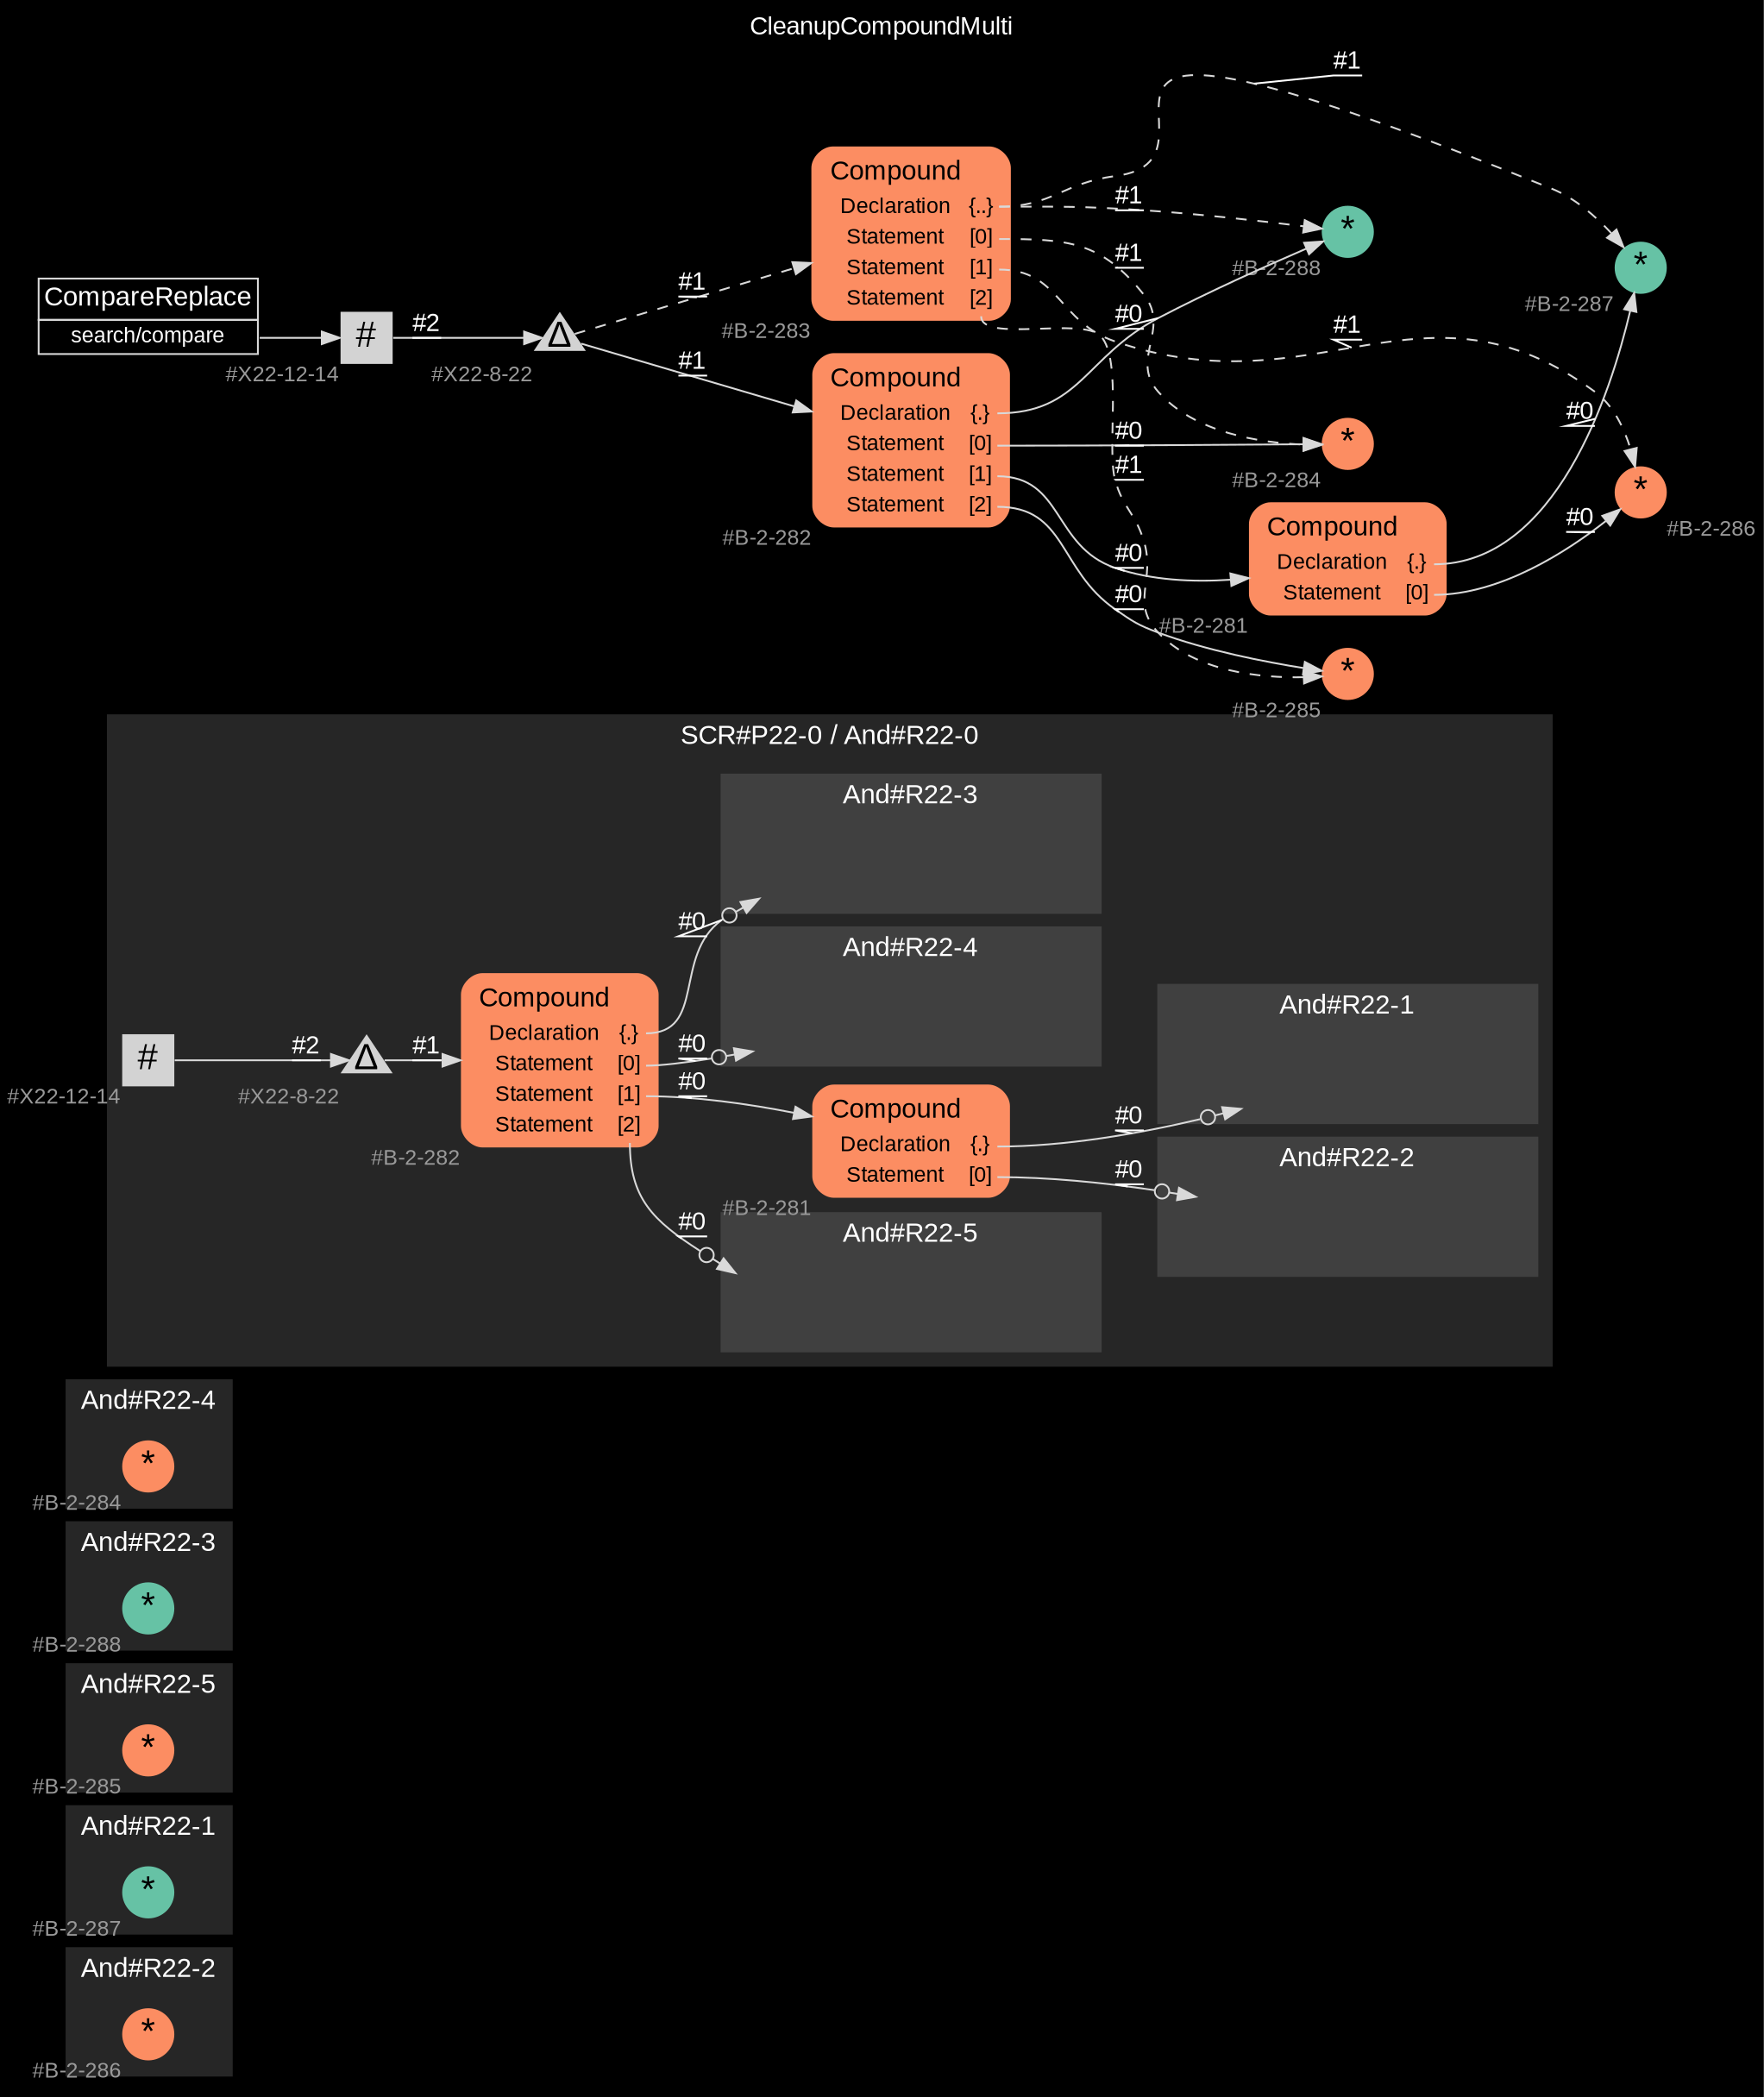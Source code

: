 digraph "CleanupCompoundMulti" {
label = "CleanupCompoundMulti"
labelloc = t
graph [
    rankdir = "LR"
    ranksep = 0.3
    bgcolor = black
    color = grey85
    fontcolor = white
    fontname = "Arial"
];
node [
    fontname = "Arial"
];
edge [
    fontname = "Arial"
];

// -------------------- figure And#R22-2 --------------------
// -------- region And#R22-2 ----------
subgraph "clusterAnd#R22-2" {
    label = "And#R22-2"
    style = "filled"
    color = gray15
    fontsize = "15"
    // -------- block And#R22-2/#B-2-286 ----------
    "And#R22-2/#B-2-286" [
        fillcolor = "/set28/2"
        xlabel = "#B-2-286"
        fontsize = "12"
        fontcolor = grey60
        shape = "circle"
        label = <<FONT COLOR="black" POINT-SIZE="20">*</FONT>>
        style = "filled"
        penwidth = 0.0
        fixedsize = true
        width = 0.4
        height = 0.4
    ];
    
}


// -------------------- figure And#R22-1 --------------------
// -------- region And#R22-1 ----------
subgraph "clusterAnd#R22-1" {
    label = "And#R22-1"
    style = "filled"
    color = gray15
    fontsize = "15"
    // -------- block And#R22-1/#B-2-287 ----------
    "And#R22-1/#B-2-287" [
        fillcolor = "/set28/1"
        xlabel = "#B-2-287"
        fontsize = "12"
        fontcolor = grey60
        shape = "circle"
        label = <<FONT COLOR="black" POINT-SIZE="20">*</FONT>>
        style = "filled"
        penwidth = 0.0
        fixedsize = true
        width = 0.4
        height = 0.4
    ];
    
}


// -------------------- figure And#R22-5 --------------------
// -------- region And#R22-5 ----------
subgraph "clusterAnd#R22-5" {
    label = "And#R22-5"
    style = "filled"
    color = gray15
    fontsize = "15"
    // -------- block And#R22-5/#B-2-285 ----------
    "And#R22-5/#B-2-285" [
        fillcolor = "/set28/2"
        xlabel = "#B-2-285"
        fontsize = "12"
        fontcolor = grey60
        shape = "circle"
        label = <<FONT COLOR="black" POINT-SIZE="20">*</FONT>>
        style = "filled"
        penwidth = 0.0
        fixedsize = true
        width = 0.4
        height = 0.4
    ];
    
}


// -------------------- figure And#R22-3 --------------------
// -------- region And#R22-3 ----------
subgraph "clusterAnd#R22-3" {
    label = "And#R22-3"
    style = "filled"
    color = gray15
    fontsize = "15"
    // -------- block And#R22-3/#B-2-288 ----------
    "And#R22-3/#B-2-288" [
        fillcolor = "/set28/1"
        xlabel = "#B-2-288"
        fontsize = "12"
        fontcolor = grey60
        shape = "circle"
        label = <<FONT COLOR="black" POINT-SIZE="20">*</FONT>>
        style = "filled"
        penwidth = 0.0
        fixedsize = true
        width = 0.4
        height = 0.4
    ];
    
}


// -------------------- figure And#R22-4 --------------------
// -------- region And#R22-4 ----------
subgraph "clusterAnd#R22-4" {
    label = "And#R22-4"
    style = "filled"
    color = gray15
    fontsize = "15"
    // -------- block And#R22-4/#B-2-284 ----------
    "And#R22-4/#B-2-284" [
        fillcolor = "/set28/2"
        xlabel = "#B-2-284"
        fontsize = "12"
        fontcolor = grey60
        shape = "circle"
        label = <<FONT COLOR="black" POINT-SIZE="20">*</FONT>>
        style = "filled"
        penwidth = 0.0
        fixedsize = true
        width = 0.4
        height = 0.4
    ];
    
}


// -------------------- figure And#R22-0 --------------------
// -------- region And#R22-0 ----------
subgraph "clusterAnd#R22-0" {
    label = "SCR#P22-0 / And#R22-0"
    style = "filled"
    color = gray15
    fontsize = "15"
    // -------- block And#R22-0/#B-2-281 ----------
    "And#R22-0/#B-2-281" [
        fillcolor = "/set28/2"
        xlabel = "#B-2-281"
        fontsize = "12"
        fontcolor = grey60
        shape = "plaintext"
        label = <<TABLE BORDER="0" CELLBORDER="0" CELLSPACING="0">
         <TR><TD><FONT COLOR="black" POINT-SIZE="15">Compound</FONT></TD></TR>
         <TR><TD><FONT COLOR="black" POINT-SIZE="12">Declaration</FONT></TD><TD PORT="port0"><FONT COLOR="black" POINT-SIZE="12">{.}</FONT></TD></TR>
         <TR><TD><FONT COLOR="black" POINT-SIZE="12">Statement</FONT></TD><TD PORT="port1"><FONT COLOR="black" POINT-SIZE="12">[0]</FONT></TD></TR>
        </TABLE>>
        style = "rounded,filled"
    ];
    
    // -------- block And#R22-0/#B-2-282 ----------
    "And#R22-0/#B-2-282" [
        fillcolor = "/set28/2"
        xlabel = "#B-2-282"
        fontsize = "12"
        fontcolor = grey60
        shape = "plaintext"
        label = <<TABLE BORDER="0" CELLBORDER="0" CELLSPACING="0">
         <TR><TD><FONT COLOR="black" POINT-SIZE="15">Compound</FONT></TD></TR>
         <TR><TD><FONT COLOR="black" POINT-SIZE="12">Declaration</FONT></TD><TD PORT="port0"><FONT COLOR="black" POINT-SIZE="12">{.}</FONT></TD></TR>
         <TR><TD><FONT COLOR="black" POINT-SIZE="12">Statement</FONT></TD><TD PORT="port1"><FONT COLOR="black" POINT-SIZE="12">[0]</FONT></TD></TR>
         <TR><TD><FONT COLOR="black" POINT-SIZE="12">Statement</FONT></TD><TD PORT="port2"><FONT COLOR="black" POINT-SIZE="12">[1]</FONT></TD></TR>
         <TR><TD><FONT COLOR="black" POINT-SIZE="12">Statement</FONT></TD><TD PORT="port3"><FONT COLOR="black" POINT-SIZE="12">[2]</FONT></TD></TR>
        </TABLE>>
        style = "rounded,filled"
    ];
    
    // -------- block And#R22-0/#X22-8-22 ----------
    "And#R22-0/#X22-8-22" [
        xlabel = "#X22-8-22"
        fontsize = "12"
        fontcolor = grey60
        shape = "triangle"
        label = <<FONT COLOR="black" POINT-SIZE="20">Δ</FONT>>
        style = "filled"
        penwidth = 0.0
        fixedsize = true
        width = 0.4
        height = 0.4
    ];
    
    // -------- block And#R22-0/#X22-12-14 ----------
    "And#R22-0/#X22-12-14" [
        xlabel = "#X22-12-14"
        fontsize = "12"
        fontcolor = grey60
        shape = "square"
        label = <<FONT COLOR="black" POINT-SIZE="20">#</FONT>>
        style = "filled"
        penwidth = 0.0
        fixedsize = true
        width = 0.4
        height = 0.4
    ];
    
    // -------- region And#R22-0/And#R22-1 ----------
    subgraph "clusterAnd#R22-0/And#R22-1" {
        label = "And#R22-1"
        style = "filled"
        color = gray25
        fontsize = "15"
        // -------- block And#R22-0/And#R22-1/#B-2-287 ----------
        "And#R22-0/And#R22-1/#B-2-287" [
            fillcolor = "/set28/1"
            xlabel = "#B-2-287"
            fontsize = "12"
            fontcolor = grey60
            shape = "none"
            style = "invisible"
        ];
        
    }
    
    // -------- region And#R22-0/And#R22-2 ----------
    subgraph "clusterAnd#R22-0/And#R22-2" {
        label = "And#R22-2"
        style = "filled"
        color = gray25
        fontsize = "15"
        // -------- block And#R22-0/And#R22-2/#B-2-286 ----------
        "And#R22-0/And#R22-2/#B-2-286" [
            fillcolor = "/set28/2"
            xlabel = "#B-2-286"
            fontsize = "12"
            fontcolor = grey60
            shape = "none"
            style = "invisible"
        ];
        
    }
    
    // -------- region And#R22-0/And#R22-3 ----------
    subgraph "clusterAnd#R22-0/And#R22-3" {
        label = "And#R22-3"
        style = "filled"
        color = gray25
        fontsize = "15"
        // -------- block And#R22-0/And#R22-3/#B-2-288 ----------
        "And#R22-0/And#R22-3/#B-2-288" [
            fillcolor = "/set28/1"
            xlabel = "#B-2-288"
            fontsize = "12"
            fontcolor = grey60
            shape = "none"
            style = "invisible"
        ];
        
    }
    
    // -------- region And#R22-0/And#R22-4 ----------
    subgraph "clusterAnd#R22-0/And#R22-4" {
        label = "And#R22-4"
        style = "filled"
        color = gray25
        fontsize = "15"
        // -------- block And#R22-0/And#R22-4/#B-2-284 ----------
        "And#R22-0/And#R22-4/#B-2-284" [
            fillcolor = "/set28/2"
            xlabel = "#B-2-284"
            fontsize = "12"
            fontcolor = grey60
            shape = "none"
            style = "invisible"
        ];
        
    }
    
    // -------- region And#R22-0/And#R22-5 ----------
    subgraph "clusterAnd#R22-0/And#R22-5" {
        label = "And#R22-5"
        style = "filled"
        color = gray25
        fontsize = "15"
        // -------- block And#R22-0/And#R22-5/#B-2-285 ----------
        "And#R22-0/And#R22-5/#B-2-285" [
            fillcolor = "/set28/2"
            xlabel = "#B-2-285"
            fontsize = "12"
            fontcolor = grey60
            shape = "none"
            style = "invisible"
        ];
        
    }
    
}

"And#R22-0/#B-2-281":port0 -> "And#R22-0/And#R22-1/#B-2-287" [
    arrowhead="normalnoneodot"
    label = "#0"
    decorate = true
    color = grey85
    fontcolor = white
];

"And#R22-0/#B-2-281":port1 -> "And#R22-0/And#R22-2/#B-2-286" [
    arrowhead="normalnoneodot"
    label = "#0"
    decorate = true
    color = grey85
    fontcolor = white
];

"And#R22-0/#B-2-282":port0 -> "And#R22-0/And#R22-3/#B-2-288" [
    arrowhead="normalnoneodot"
    label = "#0"
    decorate = true
    color = grey85
    fontcolor = white
];

"And#R22-0/#B-2-282":port1 -> "And#R22-0/And#R22-4/#B-2-284" [
    arrowhead="normalnoneodot"
    label = "#0"
    decorate = true
    color = grey85
    fontcolor = white
];

"And#R22-0/#B-2-282":port2 -> "And#R22-0/#B-2-281" [
    label = "#0"
    decorate = true
    color = grey85
    fontcolor = white
];

"And#R22-0/#B-2-282":port3 -> "And#R22-0/And#R22-5/#B-2-285" [
    arrowhead="normalnoneodot"
    label = "#0"
    decorate = true
    color = grey85
    fontcolor = white
];

"And#R22-0/#X22-8-22" -> "And#R22-0/#B-2-282" [
    label = "#1"
    decorate = true
    color = grey85
    fontcolor = white
];

"And#R22-0/#X22-12-14" -> "And#R22-0/#X22-8-22" [
    label = "#2"
    decorate = true
    color = grey85
    fontcolor = white
];


// -------------------- transformation figure --------------------
// -------- block CR#X22-10-22 ----------
"CR#X22-10-22" [
    fillcolor = black
    fontsize = "12"
    fontcolor = grey60
    shape = "plaintext"
    label = <<TABLE BORDER="0" CELLBORDER="1" CELLSPACING="0">
     <TR><TD><FONT COLOR="white" POINT-SIZE="15">CompareReplace</FONT></TD></TR>
     <TR><TD PORT="port0"><FONT COLOR="white" POINT-SIZE="12">search/compare</FONT></TD></TR>
    </TABLE>>
    style = "filled"
    color = grey85
];

// -------- block #X22-12-14 ----------
"#X22-12-14" [
    xlabel = "#X22-12-14"
    fontsize = "12"
    fontcolor = grey60
    shape = "square"
    label = <<FONT COLOR="black" POINT-SIZE="20">#</FONT>>
    style = "filled"
    penwidth = 0.0
    fixedsize = true
    width = 0.4
    height = 0.4
];

// -------- block #X22-8-22 ----------
"#X22-8-22" [
    xlabel = "#X22-8-22"
    fontsize = "12"
    fontcolor = grey60
    shape = "triangle"
    label = <<FONT COLOR="black" POINT-SIZE="20">Δ</FONT>>
    style = "filled"
    penwidth = 0.0
    fixedsize = true
    width = 0.4
    height = 0.4
];

// -------- block #B-2-282 ----------
"#B-2-282" [
    fillcolor = "/set28/2"
    xlabel = "#B-2-282"
    fontsize = "12"
    fontcolor = grey60
    shape = "plaintext"
    label = <<TABLE BORDER="0" CELLBORDER="0" CELLSPACING="0">
     <TR><TD><FONT COLOR="black" POINT-SIZE="15">Compound</FONT></TD></TR>
     <TR><TD><FONT COLOR="black" POINT-SIZE="12">Declaration</FONT></TD><TD PORT="port0"><FONT COLOR="black" POINT-SIZE="12">{.}</FONT></TD></TR>
     <TR><TD><FONT COLOR="black" POINT-SIZE="12">Statement</FONT></TD><TD PORT="port1"><FONT COLOR="black" POINT-SIZE="12">[0]</FONT></TD></TR>
     <TR><TD><FONT COLOR="black" POINT-SIZE="12">Statement</FONT></TD><TD PORT="port2"><FONT COLOR="black" POINT-SIZE="12">[1]</FONT></TD></TR>
     <TR><TD><FONT COLOR="black" POINT-SIZE="12">Statement</FONT></TD><TD PORT="port3"><FONT COLOR="black" POINT-SIZE="12">[2]</FONT></TD></TR>
    </TABLE>>
    style = "rounded,filled"
];

// -------- block #B-2-288 ----------
"#B-2-288" [
    fillcolor = "/set28/1"
    xlabel = "#B-2-288"
    fontsize = "12"
    fontcolor = grey60
    shape = "circle"
    label = <<FONT COLOR="black" POINT-SIZE="20">*</FONT>>
    style = "filled"
    penwidth = 0.0
    fixedsize = true
    width = 0.4
    height = 0.4
];

// -------- block #B-2-284 ----------
"#B-2-284" [
    fillcolor = "/set28/2"
    xlabel = "#B-2-284"
    fontsize = "12"
    fontcolor = grey60
    shape = "circle"
    label = <<FONT COLOR="black" POINT-SIZE="20">*</FONT>>
    style = "filled"
    penwidth = 0.0
    fixedsize = true
    width = 0.4
    height = 0.4
];

// -------- block #B-2-281 ----------
"#B-2-281" [
    fillcolor = "/set28/2"
    xlabel = "#B-2-281"
    fontsize = "12"
    fontcolor = grey60
    shape = "plaintext"
    label = <<TABLE BORDER="0" CELLBORDER="0" CELLSPACING="0">
     <TR><TD><FONT COLOR="black" POINT-SIZE="15">Compound</FONT></TD></TR>
     <TR><TD><FONT COLOR="black" POINT-SIZE="12">Declaration</FONT></TD><TD PORT="port0"><FONT COLOR="black" POINT-SIZE="12">{.}</FONT></TD></TR>
     <TR><TD><FONT COLOR="black" POINT-SIZE="12">Statement</FONT></TD><TD PORT="port1"><FONT COLOR="black" POINT-SIZE="12">[0]</FONT></TD></TR>
    </TABLE>>
    style = "rounded,filled"
];

// -------- block #B-2-287 ----------
"#B-2-287" [
    fillcolor = "/set28/1"
    xlabel = "#B-2-287"
    fontsize = "12"
    fontcolor = grey60
    shape = "circle"
    label = <<FONT COLOR="black" POINT-SIZE="20">*</FONT>>
    style = "filled"
    penwidth = 0.0
    fixedsize = true
    width = 0.4
    height = 0.4
];

// -------- block #B-2-286 ----------
"#B-2-286" [
    fillcolor = "/set28/2"
    xlabel = "#B-2-286"
    fontsize = "12"
    fontcolor = grey60
    shape = "circle"
    label = <<FONT COLOR="black" POINT-SIZE="20">*</FONT>>
    style = "filled"
    penwidth = 0.0
    fixedsize = true
    width = 0.4
    height = 0.4
];

// -------- block #B-2-285 ----------
"#B-2-285" [
    fillcolor = "/set28/2"
    xlabel = "#B-2-285"
    fontsize = "12"
    fontcolor = grey60
    shape = "circle"
    label = <<FONT COLOR="black" POINT-SIZE="20">*</FONT>>
    style = "filled"
    penwidth = 0.0
    fixedsize = true
    width = 0.4
    height = 0.4
];

// -------- block #B-2-283 ----------
"#B-2-283" [
    fillcolor = "/set28/2"
    xlabel = "#B-2-283"
    fontsize = "12"
    fontcolor = grey60
    shape = "plaintext"
    label = <<TABLE BORDER="0" CELLBORDER="0" CELLSPACING="0">
     <TR><TD><FONT COLOR="black" POINT-SIZE="15">Compound</FONT></TD></TR>
     <TR><TD><FONT COLOR="black" POINT-SIZE="12">Declaration</FONT></TD><TD PORT="port0"><FONT COLOR="black" POINT-SIZE="12">{..}</FONT></TD></TR>
     <TR><TD><FONT COLOR="black" POINT-SIZE="12">Statement</FONT></TD><TD PORT="port1"><FONT COLOR="black" POINT-SIZE="12">[0]</FONT></TD></TR>
     <TR><TD><FONT COLOR="black" POINT-SIZE="12">Statement</FONT></TD><TD PORT="port2"><FONT COLOR="black" POINT-SIZE="12">[1]</FONT></TD></TR>
     <TR><TD><FONT COLOR="black" POINT-SIZE="12">Statement</FONT></TD><TD PORT="port3"><FONT COLOR="black" POINT-SIZE="12">[2]</FONT></TD></TR>
    </TABLE>>
    style = "rounded,filled"
];

"CR#X22-10-22":port0 -> "#X22-12-14" [
    label = ""
    decorate = true
    color = grey85
    fontcolor = white
];

"#X22-12-14" -> "#X22-8-22" [
    label = "#2"
    decorate = true
    color = grey85
    fontcolor = white
];

"#X22-8-22" -> "#B-2-282" [
    label = "#1"
    decorate = true
    color = grey85
    fontcolor = white
];

"#X22-8-22" -> "#B-2-283" [
    style="dashed"
    label = "#1"
    decorate = true
    color = grey85
    fontcolor = white
];

"#B-2-282":port0 -> "#B-2-288" [
    label = "#0"
    decorate = true
    color = grey85
    fontcolor = white
];

"#B-2-282":port1 -> "#B-2-284" [
    label = "#0"
    decorate = true
    color = grey85
    fontcolor = white
];

"#B-2-282":port2 -> "#B-2-281" [
    label = "#0"
    decorate = true
    color = grey85
    fontcolor = white
];

"#B-2-282":port3 -> "#B-2-285" [
    label = "#0"
    decorate = true
    color = grey85
    fontcolor = white
];

"#B-2-281":port0 -> "#B-2-287" [
    label = "#0"
    decorate = true
    color = grey85
    fontcolor = white
];

"#B-2-281":port1 -> "#B-2-286" [
    label = "#0"
    decorate = true
    color = grey85
    fontcolor = white
];

"#B-2-283":port0 -> "#B-2-287" [
    style="dashed"
    label = "#1"
    decorate = true
    color = grey85
    fontcolor = white
];

"#B-2-283":port0 -> "#B-2-288" [
    style="dashed"
    label = "#1"
    decorate = true
    color = grey85
    fontcolor = white
];

"#B-2-283":port1 -> "#B-2-284" [
    style="dashed"
    label = "#1"
    decorate = true
    color = grey85
    fontcolor = white
];

"#B-2-283":port2 -> "#B-2-286" [
    style="dashed"
    label = "#1"
    decorate = true
    color = grey85
    fontcolor = white
];

"#B-2-283":port3 -> "#B-2-285" [
    style="dashed"
    label = "#1"
    decorate = true
    color = grey85
    fontcolor = white
];


}
